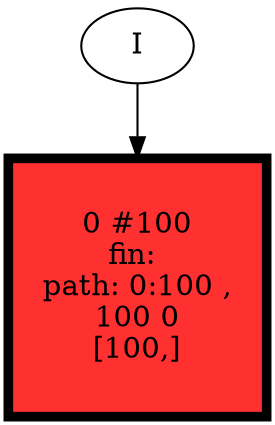 // produced with flexfringe // 
digraph DFA {
	0 [label="root" shape=box];
		I -> 0;
	0 [ label="0 #100
fin: 
 path: 0:100 , 
100 0
[100,]" , style=filled, fillcolor="firebrick1", width=1.72546, height=1.72546, penwidth=4.61512];
}

